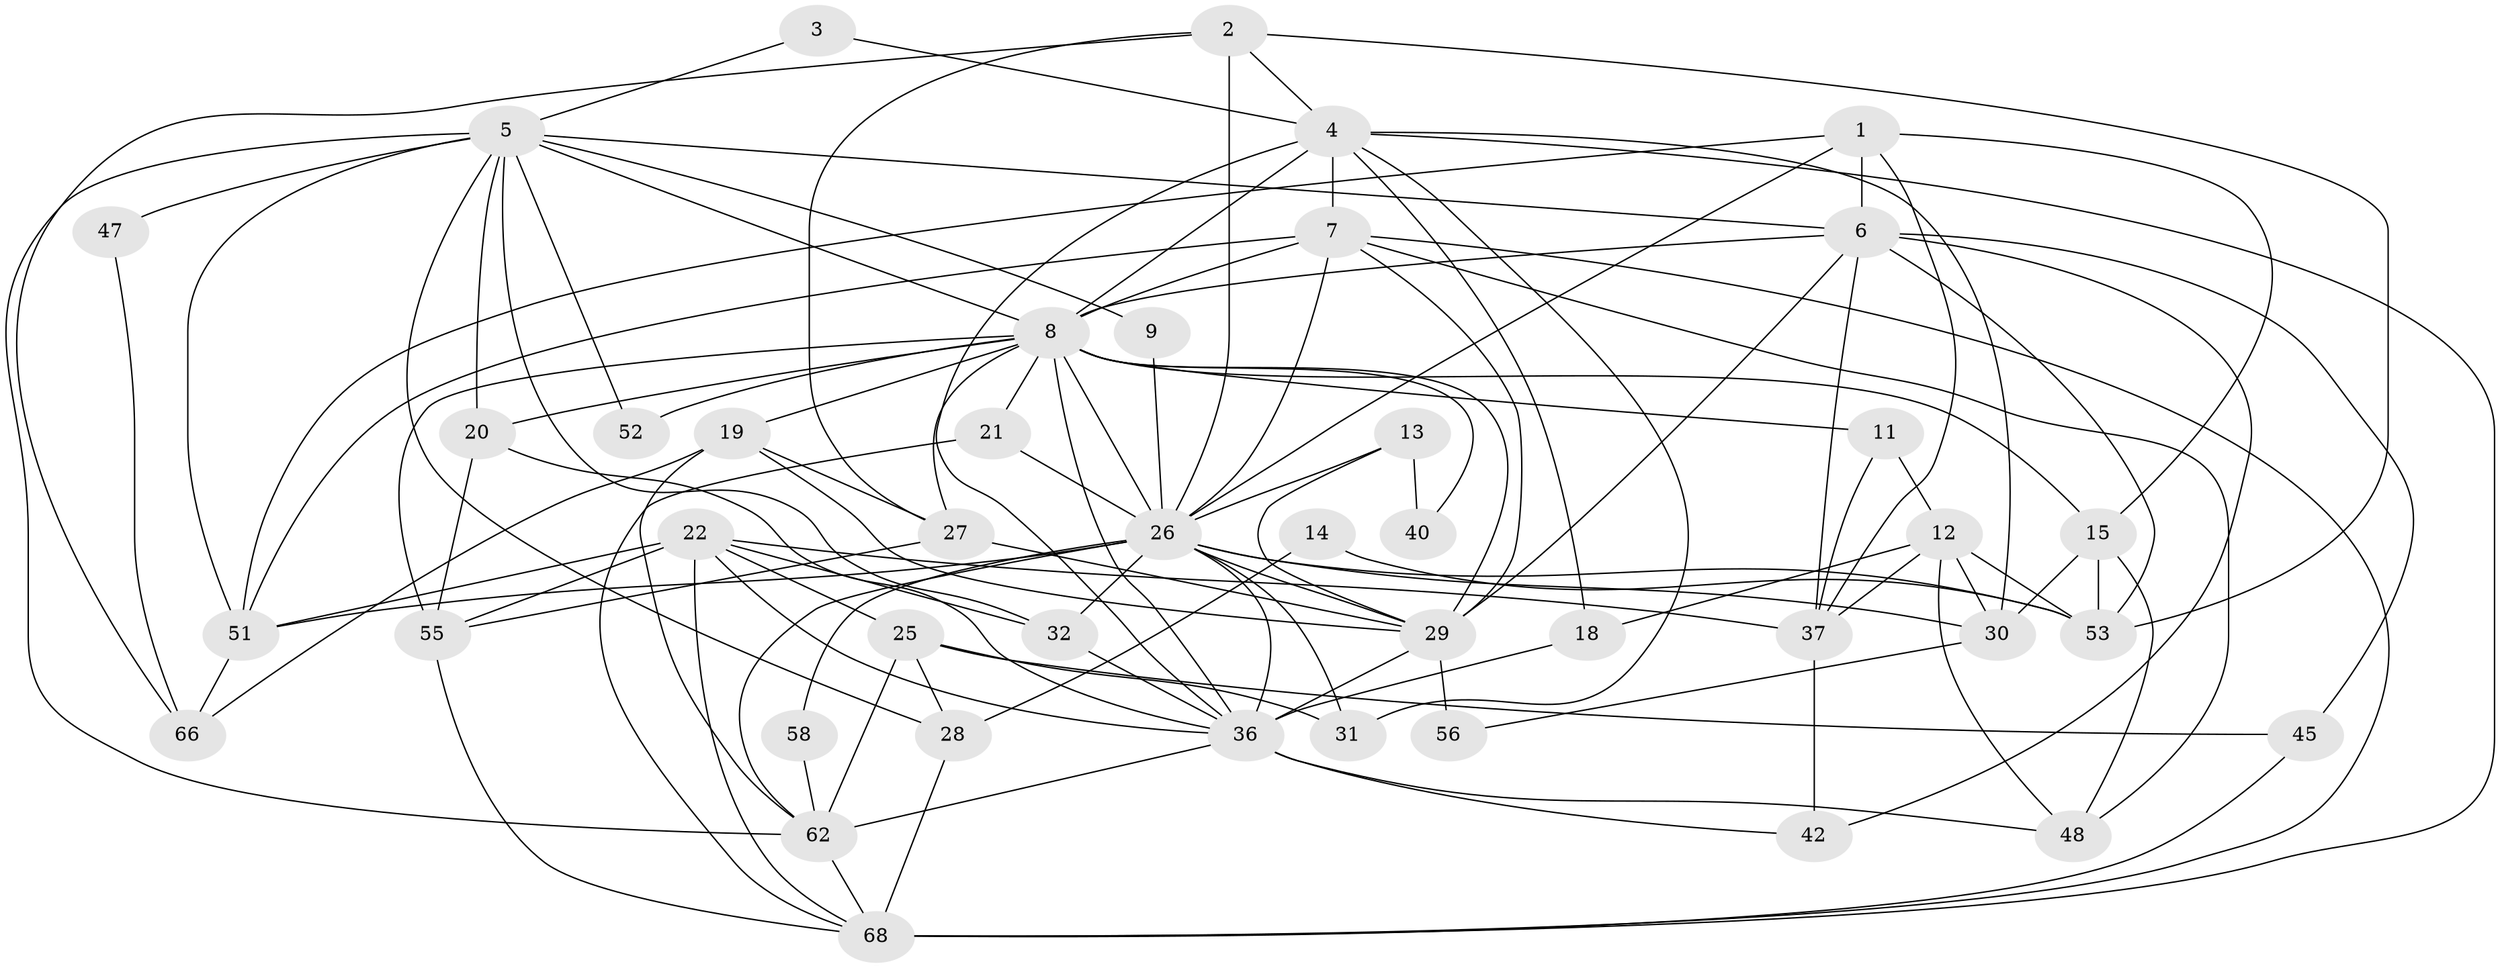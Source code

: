 // original degree distribution, {5: 0.19540229885057472, 2: 0.13793103448275862, 7: 0.04597701149425287, 4: 0.21839080459770116, 6: 0.11494252873563218, 3: 0.28735632183908044}
// Generated by graph-tools (version 1.1) at 2025/18/03/04/25 18:18:41]
// undirected, 43 vertices, 115 edges
graph export_dot {
graph [start="1"]
  node [color=gray90,style=filled];
  1 [super="+34"];
  2 [super="+64"];
  3;
  4 [super="+23+24"];
  5 [super="+50+70"];
  6 [super="+38"];
  7 [super="+57"];
  8 [super="+10+41+16"];
  9;
  11;
  12;
  13;
  14;
  15;
  18;
  19 [super="+46+86"];
  20;
  21;
  22 [super="+44"];
  25 [super="+73"];
  26 [super="+63+72+35"];
  27 [super="+59"];
  28;
  29 [super="+85+83"];
  30;
  31;
  32 [super="+43+71"];
  36 [super="+79+67+61"];
  37 [super="+65"];
  40;
  42;
  45;
  47;
  48;
  51 [super="+78"];
  52 [super="+81"];
  53 [super="+54"];
  55 [super="+75"];
  56;
  58;
  62 [super="+80"];
  66;
  68 [super="+76+84"];
  1 -- 15;
  1 -- 37;
  1 -- 51;
  1 -- 6 [weight=2];
  1 -- 26;
  2 -- 66;
  2 -- 53;
  2 -- 26 [weight=2];
  2 -- 27;
  2 -- 4;
  3 -- 5;
  3 -- 4;
  4 -- 7;
  4 -- 18;
  4 -- 36;
  4 -- 30;
  4 -- 31;
  4 -- 68;
  4 -- 8;
  5 -- 6;
  5 -- 9;
  5 -- 62;
  5 -- 51 [weight=2];
  5 -- 20;
  5 -- 47 [weight=2];
  5 -- 52 [weight=2];
  5 -- 28;
  5 -- 32;
  5 -- 8 [weight=2];
  6 -- 45;
  6 -- 37;
  6 -- 8;
  6 -- 42;
  6 -- 29;
  6 -- 53;
  7 -- 8;
  7 -- 29;
  7 -- 68;
  7 -- 48;
  7 -- 26;
  7 -- 51;
  8 -- 11 [weight=2];
  8 -- 20;
  8 -- 15;
  8 -- 40;
  8 -- 36;
  8 -- 29;
  8 -- 19;
  8 -- 52;
  8 -- 21;
  8 -- 55;
  8 -- 26;
  8 -- 27;
  9 -- 26;
  11 -- 12;
  11 -- 37;
  12 -- 18;
  12 -- 48;
  12 -- 30;
  12 -- 37;
  12 -- 53;
  13 -- 40;
  13 -- 26;
  13 -- 29;
  14 -- 28;
  14 -- 53;
  15 -- 48;
  15 -- 30;
  15 -- 53;
  18 -- 36 [weight=2];
  19 -- 66;
  19 -- 29;
  19 -- 27;
  19 -- 62;
  20 -- 36;
  20 -- 55;
  21 -- 68;
  21 -- 26;
  22 -- 37;
  22 -- 68;
  22 -- 51;
  22 -- 36 [weight=2];
  22 -- 55;
  22 -- 25;
  22 -- 32;
  25 -- 28;
  25 -- 45;
  25 -- 62 [weight=2];
  25 -- 31;
  26 -- 32 [weight=2];
  26 -- 36 [weight=2];
  26 -- 51;
  26 -- 29;
  26 -- 31;
  26 -- 58;
  26 -- 30;
  26 -- 62;
  26 -- 53;
  27 -- 29;
  27 -- 55;
  28 -- 68;
  29 -- 56 [weight=2];
  29 -- 36;
  30 -- 56;
  32 -- 36;
  36 -- 48;
  36 -- 62;
  36 -- 42;
  37 -- 42;
  45 -- 68;
  47 -- 66;
  51 -- 66;
  55 -- 68;
  58 -- 62;
  62 -- 68;
}
